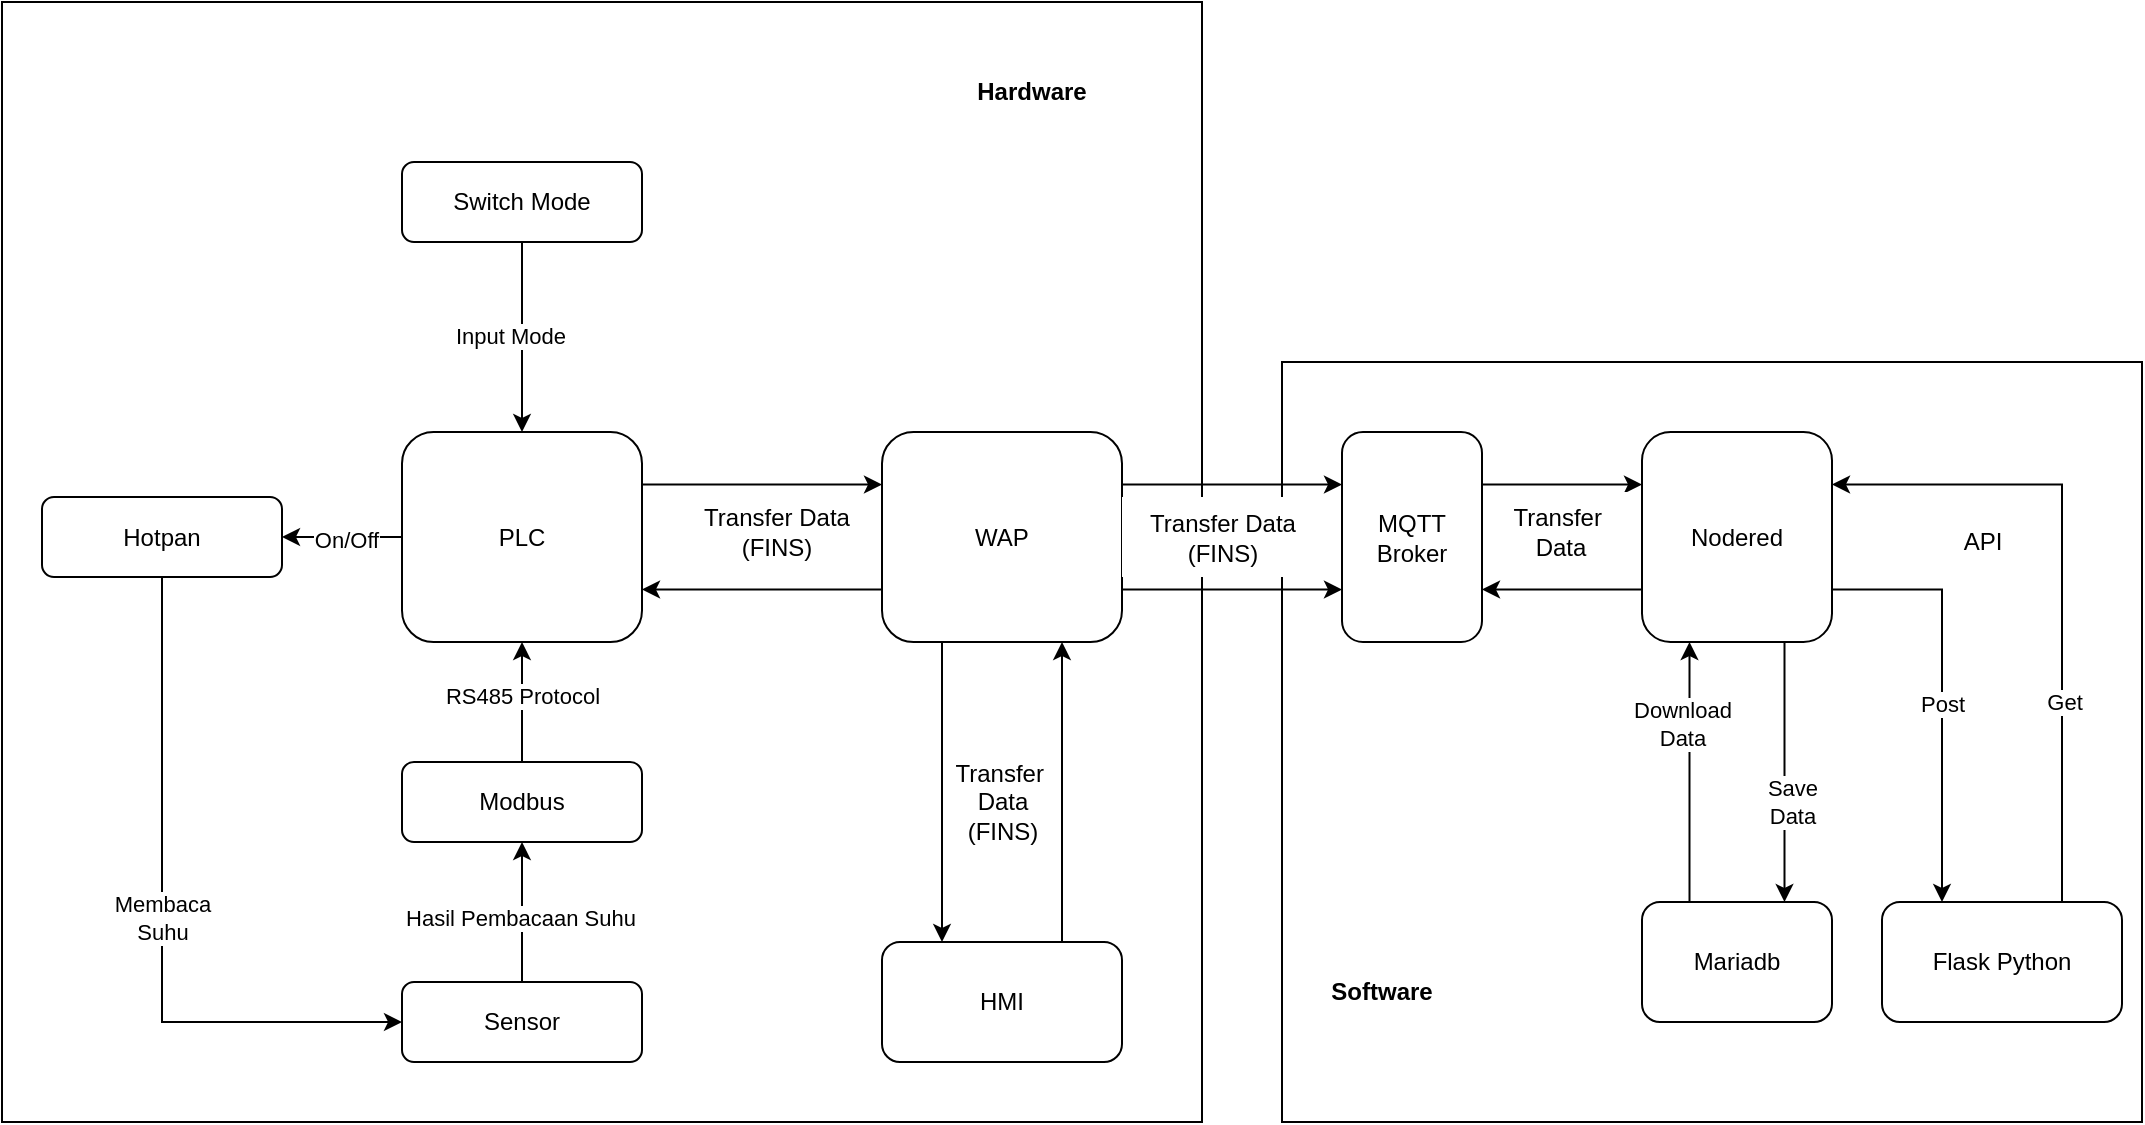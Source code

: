 <mxfile version="27.1.6">
  <diagram name="Page-1" id="iinBCJ3MAkOq9ZU2wRMK">
    <mxGraphModel dx="1172" dy="1293" grid="1" gridSize="10" guides="1" tooltips="1" connect="1" arrows="1" fold="1" page="1" pageScale="1" pageWidth="850" pageHeight="1100" math="0" shadow="0">
      <root>
        <mxCell id="0" />
        <mxCell id="1" parent="0" />
        <mxCell id="CDPl57b82irT9h0Gmy88-29" value="" style="rounded=0;whiteSpace=wrap;html=1;" vertex="1" parent="1">
          <mxGeometry x="760" y="220" width="430" height="380" as="geometry" />
        </mxCell>
        <mxCell id="CDPl57b82irT9h0Gmy88-27" value="" style="rounded=0;whiteSpace=wrap;html=1;" vertex="1" parent="1">
          <mxGeometry x="120" y="40" width="600" height="560" as="geometry" />
        </mxCell>
        <mxCell id="CDPl57b82irT9h0Gmy88-25" style="edgeStyle=orthogonalEdgeStyle;rounded=0;orthogonalLoop=1;jettySize=auto;html=1;entryX=0.5;entryY=0;entryDx=0;entryDy=0;" edge="1" parent="1" source="CDPl57b82irT9h0Gmy88-1" target="CDPl57b82irT9h0Gmy88-2">
          <mxGeometry relative="1" as="geometry" />
        </mxCell>
        <mxCell id="CDPl57b82irT9h0Gmy88-26" value="Input Mode" style="edgeLabel;html=1;align=center;verticalAlign=middle;resizable=0;points=[];" vertex="1" connectable="0" parent="CDPl57b82irT9h0Gmy88-25">
          <mxGeometry x="-0.02" y="-6" relative="1" as="geometry">
            <mxPoint as="offset" />
          </mxGeometry>
        </mxCell>
        <mxCell id="CDPl57b82irT9h0Gmy88-1" value="Switch Mode" style="rounded=1;whiteSpace=wrap;html=1;" vertex="1" parent="1">
          <mxGeometry x="320" y="120" width="120" height="40" as="geometry" />
        </mxCell>
        <mxCell id="CDPl57b82irT9h0Gmy88-11" style="edgeStyle=orthogonalEdgeStyle;rounded=0;orthogonalLoop=1;jettySize=auto;html=1;exitX=0;exitY=0.5;exitDx=0;exitDy=0;" edge="1" parent="1" source="CDPl57b82irT9h0Gmy88-2" target="CDPl57b82irT9h0Gmy88-7">
          <mxGeometry relative="1" as="geometry" />
        </mxCell>
        <mxCell id="CDPl57b82irT9h0Gmy88-12" value="On/Off" style="edgeLabel;html=1;align=center;verticalAlign=middle;resizable=0;points=[];" vertex="1" connectable="0" parent="CDPl57b82irT9h0Gmy88-11">
          <mxGeometry x="-0.067" y="1" relative="1" as="geometry">
            <mxPoint as="offset" />
          </mxGeometry>
        </mxCell>
        <mxCell id="CDPl57b82irT9h0Gmy88-16" style="edgeStyle=orthogonalEdgeStyle;rounded=0;orthogonalLoop=1;jettySize=auto;html=1;exitX=1;exitY=0.25;exitDx=0;exitDy=0;entryX=0;entryY=0.25;entryDx=0;entryDy=0;" edge="1" parent="1" source="CDPl57b82irT9h0Gmy88-2" target="CDPl57b82irT9h0Gmy88-3">
          <mxGeometry relative="1" as="geometry" />
        </mxCell>
        <mxCell id="CDPl57b82irT9h0Gmy88-2" value="PLC" style="rounded=1;whiteSpace=wrap;html=1;" vertex="1" parent="1">
          <mxGeometry x="320" y="255" width="120" height="105" as="geometry" />
        </mxCell>
        <mxCell id="CDPl57b82irT9h0Gmy88-17" style="edgeStyle=orthogonalEdgeStyle;rounded=0;orthogonalLoop=1;jettySize=auto;html=1;exitX=0;exitY=0.75;exitDx=0;exitDy=0;entryX=1;entryY=0.75;entryDx=0;entryDy=0;" edge="1" parent="1" source="CDPl57b82irT9h0Gmy88-3" target="CDPl57b82irT9h0Gmy88-2">
          <mxGeometry relative="1" as="geometry" />
        </mxCell>
        <mxCell id="CDPl57b82irT9h0Gmy88-20" style="edgeStyle=orthogonalEdgeStyle;rounded=0;orthogonalLoop=1;jettySize=auto;html=1;exitX=0.25;exitY=1;exitDx=0;exitDy=0;entryX=0.25;entryY=0;entryDx=0;entryDy=0;" edge="1" parent="1" source="CDPl57b82irT9h0Gmy88-3" target="CDPl57b82irT9h0Gmy88-4">
          <mxGeometry relative="1" as="geometry" />
        </mxCell>
        <mxCell id="CDPl57b82irT9h0Gmy88-53" style="edgeStyle=orthogonalEdgeStyle;rounded=0;orthogonalLoop=1;jettySize=auto;html=1;exitX=1;exitY=0.25;exitDx=0;exitDy=0;entryX=0;entryY=0.25;entryDx=0;entryDy=0;" edge="1" parent="1" source="CDPl57b82irT9h0Gmy88-3" target="CDPl57b82irT9h0Gmy88-30">
          <mxGeometry relative="1" as="geometry" />
        </mxCell>
        <mxCell id="CDPl57b82irT9h0Gmy88-54" style="edgeStyle=orthogonalEdgeStyle;rounded=0;orthogonalLoop=1;jettySize=auto;html=1;exitX=1;exitY=0.75;exitDx=0;exitDy=0;entryX=0;entryY=0.75;entryDx=0;entryDy=0;" edge="1" parent="1" source="CDPl57b82irT9h0Gmy88-3" target="CDPl57b82irT9h0Gmy88-30">
          <mxGeometry relative="1" as="geometry" />
        </mxCell>
        <mxCell id="CDPl57b82irT9h0Gmy88-3" value="WAP" style="rounded=1;whiteSpace=wrap;html=1;" vertex="1" parent="1">
          <mxGeometry x="560" y="255" width="120" height="105" as="geometry" />
        </mxCell>
        <mxCell id="CDPl57b82irT9h0Gmy88-21" style="edgeStyle=orthogonalEdgeStyle;rounded=0;orthogonalLoop=1;jettySize=auto;html=1;exitX=0.75;exitY=0;exitDx=0;exitDy=0;entryX=0.75;entryY=1;entryDx=0;entryDy=0;" edge="1" parent="1" source="CDPl57b82irT9h0Gmy88-4" target="CDPl57b82irT9h0Gmy88-3">
          <mxGeometry relative="1" as="geometry" />
        </mxCell>
        <mxCell id="CDPl57b82irT9h0Gmy88-4" value="HMI" style="rounded=1;whiteSpace=wrap;html=1;" vertex="1" parent="1">
          <mxGeometry x="560" y="510" width="120" height="60" as="geometry" />
        </mxCell>
        <mxCell id="CDPl57b82irT9h0Gmy88-9" style="edgeStyle=orthogonalEdgeStyle;rounded=0;orthogonalLoop=1;jettySize=auto;html=1;entryX=0.5;entryY=1;entryDx=0;entryDy=0;" edge="1" parent="1" source="CDPl57b82irT9h0Gmy88-5" target="CDPl57b82irT9h0Gmy88-6">
          <mxGeometry relative="1" as="geometry" />
        </mxCell>
        <mxCell id="CDPl57b82irT9h0Gmy88-14" value="Hasil Pembacaan Suhu" style="edgeLabel;html=1;align=center;verticalAlign=middle;resizable=0;points=[];" vertex="1" connectable="0" parent="CDPl57b82irT9h0Gmy88-9">
          <mxGeometry x="-0.08" y="1" relative="1" as="geometry">
            <mxPoint as="offset" />
          </mxGeometry>
        </mxCell>
        <mxCell id="CDPl57b82irT9h0Gmy88-5" value="Sensor" style="rounded=1;whiteSpace=wrap;html=1;" vertex="1" parent="1">
          <mxGeometry x="320" y="530" width="120" height="40" as="geometry" />
        </mxCell>
        <mxCell id="CDPl57b82irT9h0Gmy88-10" style="edgeStyle=orthogonalEdgeStyle;rounded=0;orthogonalLoop=1;jettySize=auto;html=1;exitX=0.5;exitY=0;exitDx=0;exitDy=0;entryX=0.5;entryY=1;entryDx=0;entryDy=0;" edge="1" parent="1" source="CDPl57b82irT9h0Gmy88-6" target="CDPl57b82irT9h0Gmy88-2">
          <mxGeometry relative="1" as="geometry" />
        </mxCell>
        <mxCell id="CDPl57b82irT9h0Gmy88-15" value="RS485 Protocol" style="edgeLabel;html=1;align=center;verticalAlign=middle;resizable=0;points=[];" vertex="1" connectable="0" parent="CDPl57b82irT9h0Gmy88-10">
          <mxGeometry x="0.1" relative="1" as="geometry">
            <mxPoint as="offset" />
          </mxGeometry>
        </mxCell>
        <mxCell id="CDPl57b82irT9h0Gmy88-6" value="Modbus" style="rounded=1;whiteSpace=wrap;html=1;" vertex="1" parent="1">
          <mxGeometry x="320" y="420" width="120" height="40" as="geometry" />
        </mxCell>
        <mxCell id="CDPl57b82irT9h0Gmy88-8" style="edgeStyle=orthogonalEdgeStyle;rounded=0;orthogonalLoop=1;jettySize=auto;html=1;entryX=0;entryY=0.5;entryDx=0;entryDy=0;" edge="1" parent="1" source="CDPl57b82irT9h0Gmy88-7" target="CDPl57b82irT9h0Gmy88-5">
          <mxGeometry relative="1" as="geometry">
            <Array as="points">
              <mxPoint x="200" y="550" />
            </Array>
          </mxGeometry>
        </mxCell>
        <mxCell id="CDPl57b82irT9h0Gmy88-13" value="Membaca&lt;div&gt;Suhu&lt;/div&gt;" style="edgeLabel;html=1;align=center;verticalAlign=middle;resizable=0;points=[];" vertex="1" connectable="0" parent="CDPl57b82irT9h0Gmy88-8">
          <mxGeometry x="-0.003" relative="1" as="geometry">
            <mxPoint as="offset" />
          </mxGeometry>
        </mxCell>
        <mxCell id="CDPl57b82irT9h0Gmy88-7" value="Hotpan" style="rounded=1;whiteSpace=wrap;html=1;" vertex="1" parent="1">
          <mxGeometry x="140" y="287.5" width="120" height="40" as="geometry" />
        </mxCell>
        <mxCell id="CDPl57b82irT9h0Gmy88-18" value="Transfer Data&lt;div&gt;(FINS)&lt;/div&gt;" style="text;html=1;align=center;verticalAlign=middle;resizable=0;points=[];autosize=1;strokeColor=none;fillColor=none;" vertex="1" parent="1">
          <mxGeometry x="457" y="285" width="100" height="40" as="geometry" />
        </mxCell>
        <mxCell id="CDPl57b82irT9h0Gmy88-19" value="Transfer&amp;nbsp;&lt;div&gt;Data&lt;div&gt;(FINS)&lt;/div&gt;&lt;/div&gt;" style="text;html=1;align=center;verticalAlign=middle;resizable=0;points=[];autosize=1;strokeColor=none;fillColor=none;" vertex="1" parent="1">
          <mxGeometry x="585" y="410" width="70" height="60" as="geometry" />
        </mxCell>
        <mxCell id="CDPl57b82irT9h0Gmy88-28" value="Hardware" style="text;html=1;align=center;verticalAlign=middle;whiteSpace=wrap;rounded=0;fontStyle=1" vertex="1" parent="1">
          <mxGeometry x="605" y="70" width="60" height="30" as="geometry" />
        </mxCell>
        <mxCell id="CDPl57b82irT9h0Gmy88-42" style="edgeStyle=orthogonalEdgeStyle;rounded=0;orthogonalLoop=1;jettySize=auto;html=1;exitX=1;exitY=0.25;exitDx=0;exitDy=0;entryX=0;entryY=0.25;entryDx=0;entryDy=0;" edge="1" parent="1" source="CDPl57b82irT9h0Gmy88-30" target="CDPl57b82irT9h0Gmy88-31">
          <mxGeometry relative="1" as="geometry" />
        </mxCell>
        <mxCell id="CDPl57b82irT9h0Gmy88-30" value="MQTT Broker" style="rounded=1;whiteSpace=wrap;html=1;" vertex="1" parent="1">
          <mxGeometry x="790" y="255" width="70" height="105" as="geometry" />
        </mxCell>
        <mxCell id="CDPl57b82irT9h0Gmy88-38" style="edgeStyle=orthogonalEdgeStyle;rounded=0;orthogonalLoop=1;jettySize=auto;html=1;exitX=1;exitY=0.75;exitDx=0;exitDy=0;entryX=0.25;entryY=0;entryDx=0;entryDy=0;" edge="1" parent="1" source="CDPl57b82irT9h0Gmy88-31" target="CDPl57b82irT9h0Gmy88-34">
          <mxGeometry relative="1" as="geometry">
            <Array as="points">
              <mxPoint x="1090" y="334" />
            </Array>
          </mxGeometry>
        </mxCell>
        <mxCell id="CDPl57b82irT9h0Gmy88-47" value="Post" style="edgeLabel;html=1;align=center;verticalAlign=middle;resizable=0;points=[];" vertex="1" connectable="0" parent="CDPl57b82irT9h0Gmy88-38">
          <mxGeometry x="0.272" y="2" relative="1" as="geometry">
            <mxPoint x="-2" y="-23" as="offset" />
          </mxGeometry>
        </mxCell>
        <mxCell id="CDPl57b82irT9h0Gmy88-40" style="edgeStyle=orthogonalEdgeStyle;rounded=0;orthogonalLoop=1;jettySize=auto;html=1;exitX=0.75;exitY=1;exitDx=0;exitDy=0;entryX=0.75;entryY=0;entryDx=0;entryDy=0;" edge="1" parent="1" source="CDPl57b82irT9h0Gmy88-31" target="CDPl57b82irT9h0Gmy88-32">
          <mxGeometry relative="1" as="geometry" />
        </mxCell>
        <mxCell id="CDPl57b82irT9h0Gmy88-50" value="Save&lt;div&gt;Data&lt;/div&gt;" style="edgeLabel;html=1;align=center;verticalAlign=middle;resizable=0;points=[];" vertex="1" connectable="0" parent="CDPl57b82irT9h0Gmy88-40">
          <mxGeometry x="0.031" y="3" relative="1" as="geometry">
            <mxPoint y="13" as="offset" />
          </mxGeometry>
        </mxCell>
        <mxCell id="CDPl57b82irT9h0Gmy88-43" style="edgeStyle=orthogonalEdgeStyle;rounded=0;orthogonalLoop=1;jettySize=auto;html=1;exitX=0;exitY=0.75;exitDx=0;exitDy=0;entryX=1;entryY=0.75;entryDx=0;entryDy=0;" edge="1" parent="1" source="CDPl57b82irT9h0Gmy88-31" target="CDPl57b82irT9h0Gmy88-30">
          <mxGeometry relative="1" as="geometry" />
        </mxCell>
        <mxCell id="CDPl57b82irT9h0Gmy88-31" value="Nodered" style="rounded=1;whiteSpace=wrap;html=1;" vertex="1" parent="1">
          <mxGeometry x="940" y="255" width="95" height="105" as="geometry" />
        </mxCell>
        <mxCell id="CDPl57b82irT9h0Gmy88-41" style="edgeStyle=orthogonalEdgeStyle;rounded=0;orthogonalLoop=1;jettySize=auto;html=1;exitX=0.25;exitY=0;exitDx=0;exitDy=0;entryX=0.25;entryY=1;entryDx=0;entryDy=0;" edge="1" parent="1" source="CDPl57b82irT9h0Gmy88-32" target="CDPl57b82irT9h0Gmy88-31">
          <mxGeometry relative="1" as="geometry" />
        </mxCell>
        <mxCell id="CDPl57b82irT9h0Gmy88-49" value="Download&lt;div&gt;Data&lt;/div&gt;" style="edgeLabel;html=1;align=center;verticalAlign=middle;resizable=0;points=[];" vertex="1" connectable="0" parent="CDPl57b82irT9h0Gmy88-41">
          <mxGeometry x="0.024" y="4" relative="1" as="geometry">
            <mxPoint y="-23" as="offset" />
          </mxGeometry>
        </mxCell>
        <mxCell id="CDPl57b82irT9h0Gmy88-32" value="Mariadb" style="rounded=1;whiteSpace=wrap;html=1;" vertex="1" parent="1">
          <mxGeometry x="940" y="490" width="95" height="60" as="geometry" />
        </mxCell>
        <mxCell id="CDPl57b82irT9h0Gmy88-36" style="edgeStyle=orthogonalEdgeStyle;rounded=0;orthogonalLoop=1;jettySize=auto;html=1;exitX=0.75;exitY=0;exitDx=0;exitDy=0;entryX=1;entryY=0.25;entryDx=0;entryDy=0;" edge="1" parent="1" source="CDPl57b82irT9h0Gmy88-34" target="CDPl57b82irT9h0Gmy88-31">
          <mxGeometry relative="1" as="geometry" />
        </mxCell>
        <mxCell id="CDPl57b82irT9h0Gmy88-48" value="Get" style="edgeLabel;html=1;align=center;verticalAlign=middle;resizable=0;points=[];" vertex="1" connectable="0" parent="CDPl57b82irT9h0Gmy88-36">
          <mxGeometry x="-0.339" y="-1" relative="1" as="geometry">
            <mxPoint y="7" as="offset" />
          </mxGeometry>
        </mxCell>
        <mxCell id="CDPl57b82irT9h0Gmy88-34" value="Flask Python" style="rounded=1;whiteSpace=wrap;html=1;" vertex="1" parent="1">
          <mxGeometry x="1060" y="490" width="120" height="60" as="geometry" />
        </mxCell>
        <mxCell id="CDPl57b82irT9h0Gmy88-44" value="Software" style="text;html=1;align=center;verticalAlign=middle;whiteSpace=wrap;rounded=0;fontStyle=1" vertex="1" parent="1">
          <mxGeometry x="780" y="520" width="60" height="30" as="geometry" />
        </mxCell>
        <mxCell id="CDPl57b82irT9h0Gmy88-55" value="Transfer&amp;nbsp;&lt;span style=&quot;background-color: transparent; color: light-dark(rgb(0, 0, 0), rgb(255, 255, 255));&quot;&gt;Data&lt;/span&gt;&lt;div&gt;&lt;div&gt;(FINS)&lt;/div&gt;&lt;/div&gt;" style="text;html=1;align=center;verticalAlign=middle;resizable=0;points=[];autosize=1;strokeColor=none;fillColor=#FFFFFF;" vertex="1" parent="1">
          <mxGeometry x="680" y="287.5" width="100" height="40" as="geometry" />
        </mxCell>
        <mxCell id="CDPl57b82irT9h0Gmy88-56" value="Transfer&amp;nbsp;&lt;div&gt;Data&lt;/div&gt;" style="text;html=1;align=center;verticalAlign=middle;resizable=0;points=[];autosize=1;strokeColor=none;fillColor=#FFFFFF;" vertex="1" parent="1">
          <mxGeometry x="864" y="285" width="70" height="40" as="geometry" />
        </mxCell>
        <mxCell id="CDPl57b82irT9h0Gmy88-57" value="API" style="text;html=1;align=center;verticalAlign=middle;resizable=0;points=[];autosize=1;strokeColor=none;fillColor=#FFFFFF;" vertex="1" parent="1">
          <mxGeometry x="1090" y="295" width="40" height="30" as="geometry" />
        </mxCell>
      </root>
    </mxGraphModel>
  </diagram>
</mxfile>
